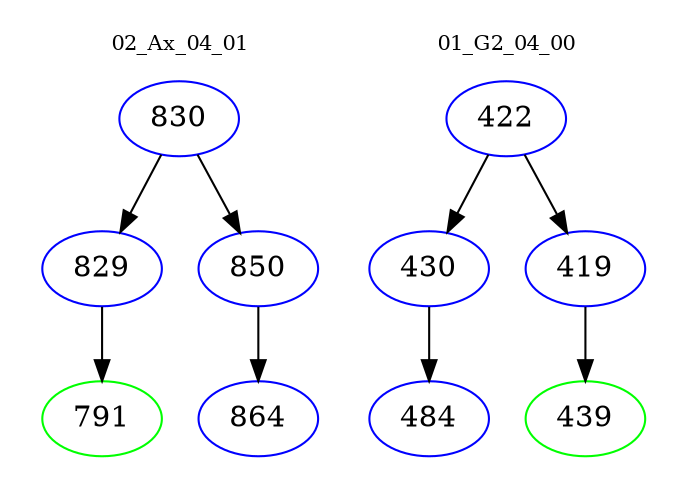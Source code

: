 digraph{
subgraph cluster_0 {
color = white
label = "02_Ax_04_01";
fontsize=10;
T0_830 [label="830", color="blue"]
T0_830 -> T0_829 [color="black"]
T0_829 [label="829", color="blue"]
T0_829 -> T0_791 [color="black"]
T0_791 [label="791", color="green"]
T0_830 -> T0_850 [color="black"]
T0_850 [label="850", color="blue"]
T0_850 -> T0_864 [color="black"]
T0_864 [label="864", color="blue"]
}
subgraph cluster_1 {
color = white
label = "01_G2_04_00";
fontsize=10;
T1_422 [label="422", color="blue"]
T1_422 -> T1_430 [color="black"]
T1_430 [label="430", color="blue"]
T1_430 -> T1_484 [color="black"]
T1_484 [label="484", color="blue"]
T1_422 -> T1_419 [color="black"]
T1_419 [label="419", color="blue"]
T1_419 -> T1_439 [color="black"]
T1_439 [label="439", color="green"]
}
}
